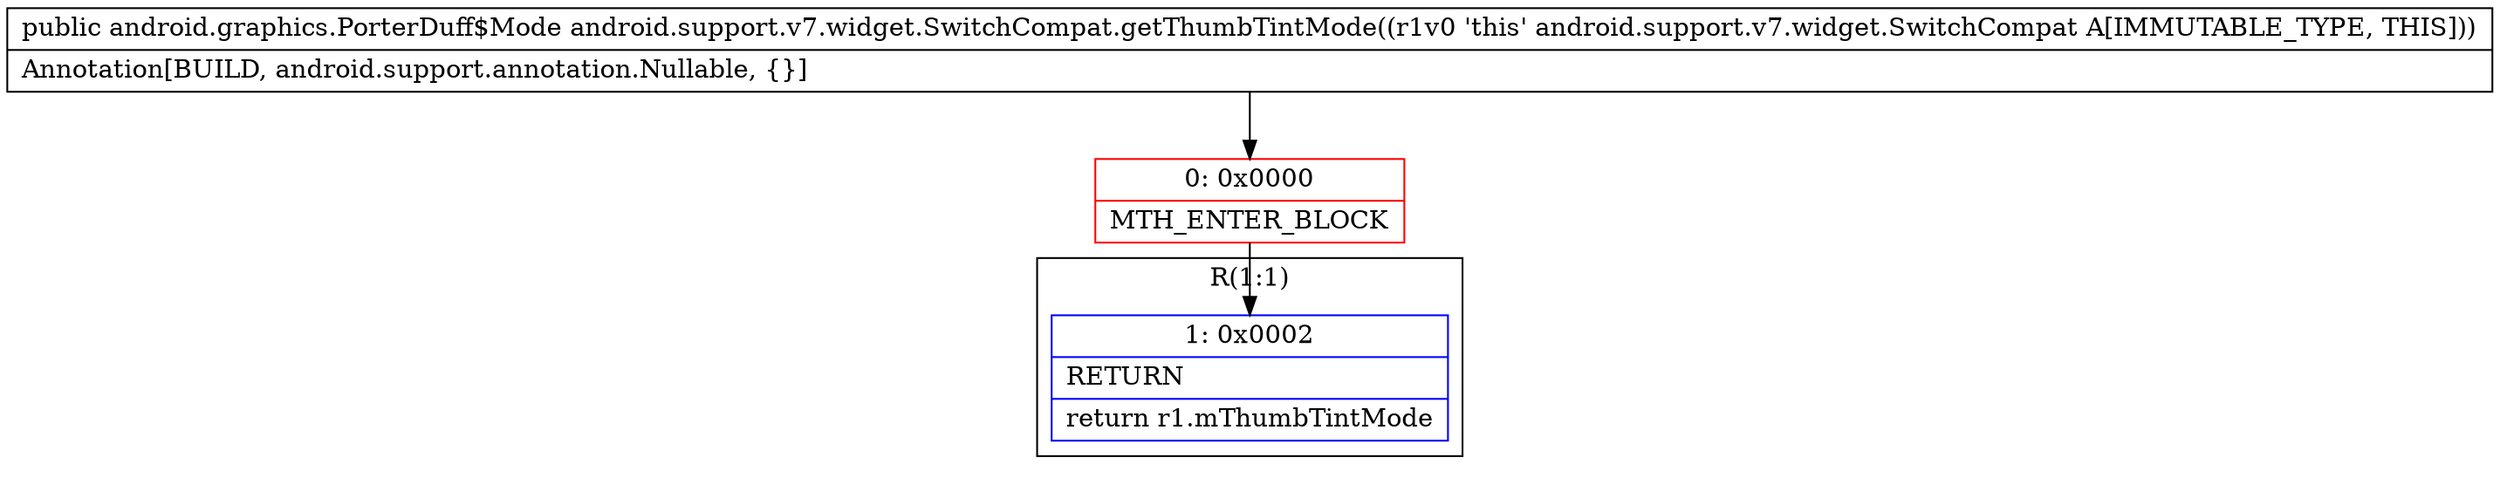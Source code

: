 digraph "CFG forandroid.support.v7.widget.SwitchCompat.getThumbTintMode()Landroid\/graphics\/PorterDuff$Mode;" {
subgraph cluster_Region_201999142 {
label = "R(1:1)";
node [shape=record,color=blue];
Node_1 [shape=record,label="{1\:\ 0x0002|RETURN\l|return r1.mThumbTintMode\l}"];
}
Node_0 [shape=record,color=red,label="{0\:\ 0x0000|MTH_ENTER_BLOCK\l}"];
MethodNode[shape=record,label="{public android.graphics.PorterDuff$Mode android.support.v7.widget.SwitchCompat.getThumbTintMode((r1v0 'this' android.support.v7.widget.SwitchCompat A[IMMUTABLE_TYPE, THIS]))  | Annotation[BUILD, android.support.annotation.Nullable, \{\}]\l}"];
MethodNode -> Node_0;
Node_0 -> Node_1;
}

